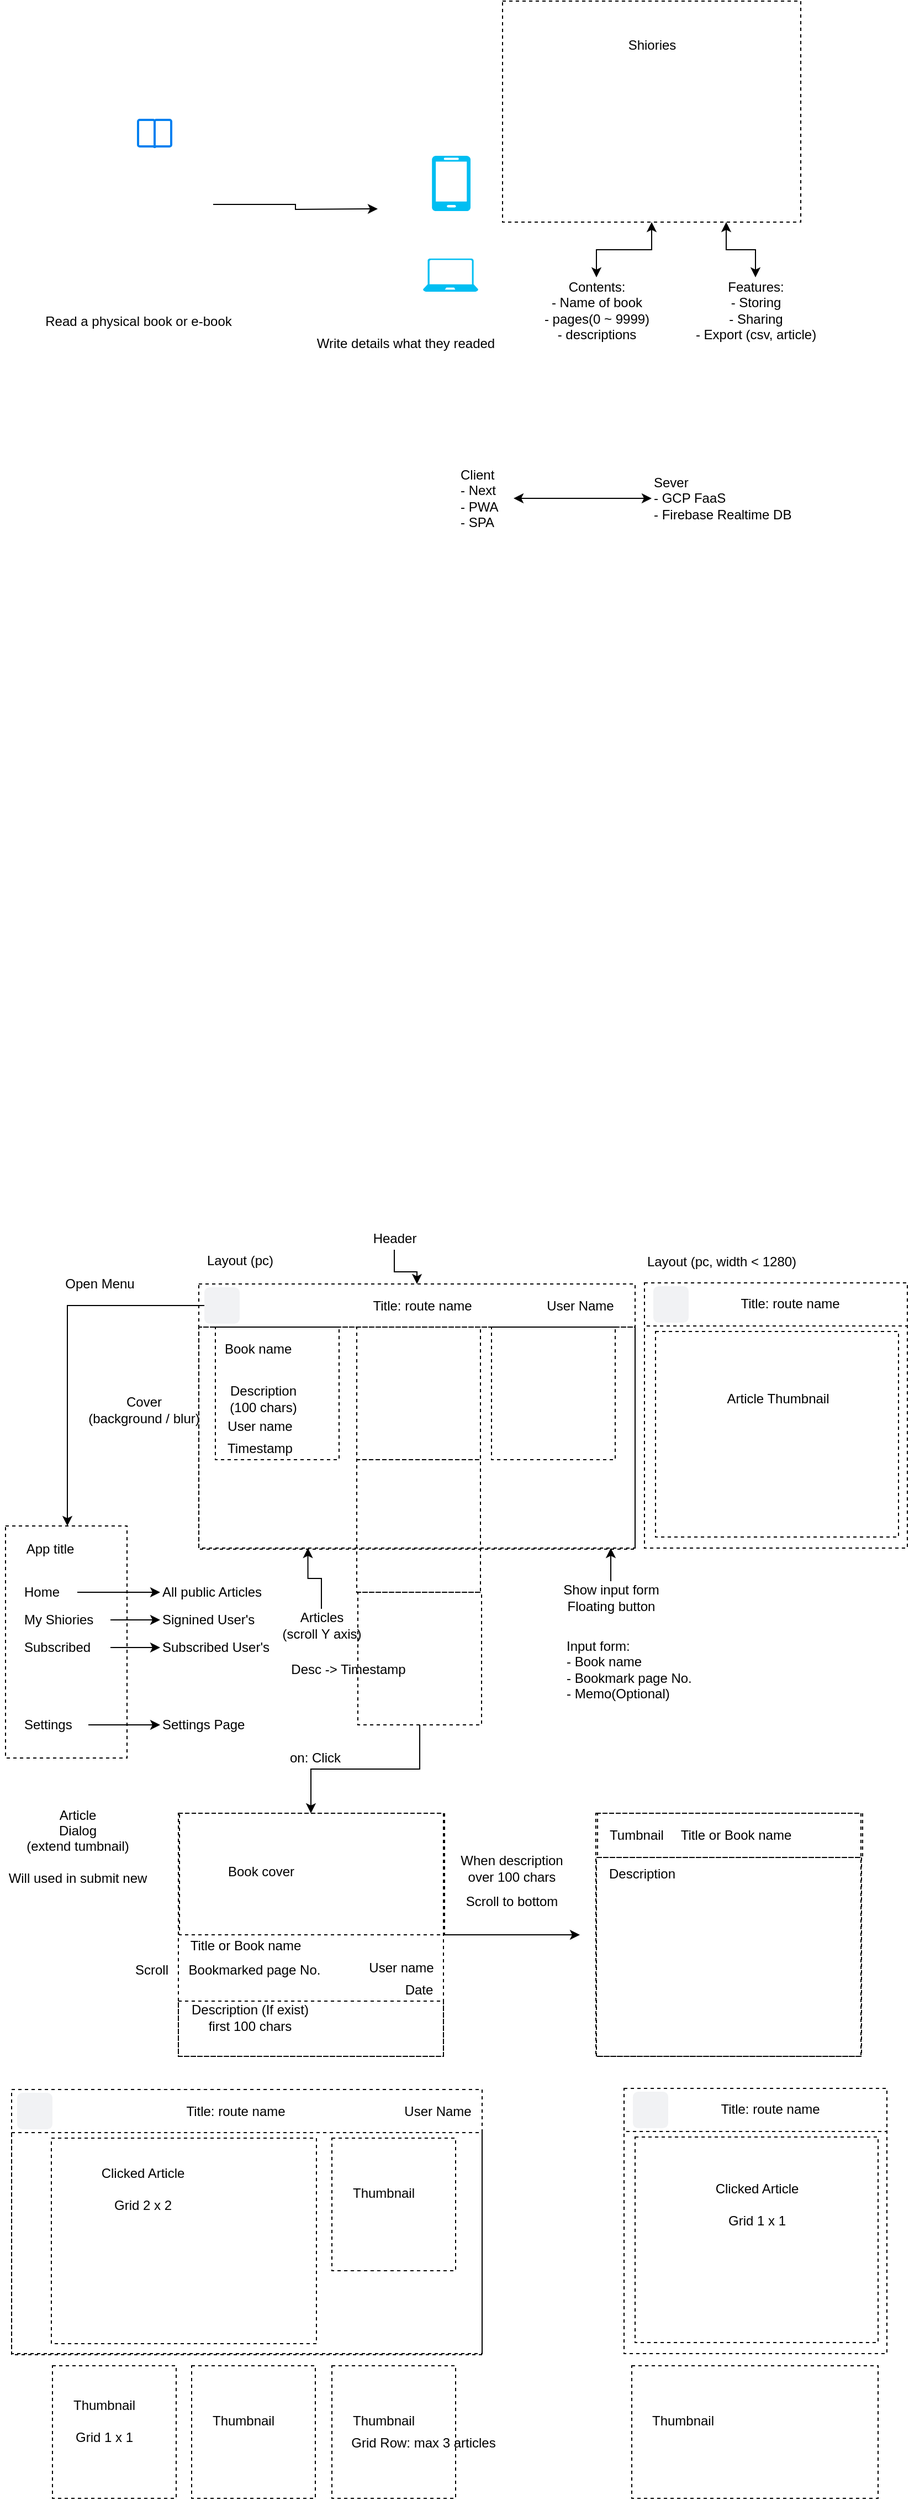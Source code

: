 <mxfile version="12.4.9" type="device"><diagram id="LQkuxb4kWdOoT01S96DT" name="Page-1"><mxGraphModel dx="872" dy="490" grid="1" gridSize="10" guides="1" tooltips="1" connect="1" arrows="1" fold="1" page="1" pageScale="1" pageWidth="827" pageHeight="1169" math="0" shadow="0"><root><mxCell id="0"/><mxCell id="1" parent="0"/><mxCell id="nf7mSpB3Maf9qHPxzLVQ-12" value="" style="whiteSpace=wrap;html=1;fillColor=none;dashed=1;" parent="1" vertex="1"><mxGeometry x="460" y="70" width="270" height="200" as="geometry"/></mxCell><mxCell id="nf7mSpB3Maf9qHPxzLVQ-4" value="" style="edgeStyle=orthogonalEdgeStyle;rounded=0;orthogonalLoop=1;jettySize=auto;html=1;entryX=-0.008;entryY=0.623;entryDx=0;entryDy=0;entryPerimeter=0;" parent="1" source="nf7mSpB3Maf9qHPxzLVQ-1" edge="1"><mxGeometry relative="1" as="geometry"><mxPoint x="347" y="258" as="targetPoint"/></mxGeometry></mxCell><mxCell id="nf7mSpB3Maf9qHPxzLVQ-1" value="" style="shape=image;html=1;verticalAlign=top;verticalLabelPosition=bottom;labelBackgroundColor=#ffffff;imageAspect=0;aspect=fixed;image=https://cdn4.iconfinder.com/data/icons/stick-figures-in-motion/100/stickfigure_27-128.png" parent="1" vertex="1"><mxGeometry x="70" y="190" width="128" height="128" as="geometry"/></mxCell><mxCell id="nf7mSpB3Maf9qHPxzLVQ-2" value="" style="html=1;verticalLabelPosition=bottom;align=center;labelBackgroundColor=#ffffff;verticalAlign=top;strokeWidth=2;strokeColor=#0080F0;shadow=0;dashed=0;shape=mxgraph.ios7.icons.book;" parent="1" vertex="1"><mxGeometry x="130" y="177.5" width="30" height="25.5" as="geometry"/></mxCell><mxCell id="nf7mSpB3Maf9qHPxzLVQ-6" value="Read a physical book or e-book" style="text;html=1;align=center;verticalAlign=middle;resizable=0;points=[];;autosize=1;" parent="1" vertex="1"><mxGeometry x="40" y="350" width="180" height="20" as="geometry"/></mxCell><mxCell id="nf7mSpB3Maf9qHPxzLVQ-7" value="" style="shape=image;html=1;verticalAlign=top;verticalLabelPosition=bottom;labelBackgroundColor=#ffffff;imageAspect=0;aspect=fixed;image=https://cdn3.iconfinder.com/data/icons/wpzoom-developer-icon-set/500/78-128.png" parent="1" vertex="1"><mxGeometry x="556" y="132" width="78" height="78" as="geometry"/></mxCell><mxCell id="nf7mSpB3Maf9qHPxzLVQ-8" value="" style="verticalLabelPosition=bottom;html=1;verticalAlign=top;align=center;strokeColor=none;fillColor=#00BEF2;shape=mxgraph.azure.mobile;pointerEvents=1;" parent="1" vertex="1"><mxGeometry x="396" y="210" width="35" height="50" as="geometry"/></mxCell><mxCell id="nf7mSpB3Maf9qHPxzLVQ-9" value="" style="verticalLabelPosition=bottom;html=1;verticalAlign=top;align=center;strokeColor=none;fillColor=#00BEF2;shape=mxgraph.azure.laptop;pointerEvents=1;" parent="1" vertex="1"><mxGeometry x="388" y="303" width="50" height="30" as="geometry"/></mxCell><mxCell id="nf7mSpB3Maf9qHPxzLVQ-10" value="Shiories" style="text;html=1;align=center;verticalAlign=middle;resizable=0;points=[];;autosize=1;" parent="1" vertex="1"><mxGeometry x="565" y="100" width="60" height="20" as="geometry"/></mxCell><mxCell id="nf7mSpB3Maf9qHPxzLVQ-11" value="Write details what they readed" style="text;html=1;align=center;verticalAlign=middle;resizable=0;points=[];;autosize=1;" parent="1" vertex="1"><mxGeometry x="282" y="370" width="180" height="20" as="geometry"/></mxCell><mxCell id="nf7mSpB3Maf9qHPxzLVQ-15" value="" style="edgeStyle=orthogonalEdgeStyle;rounded=0;orthogonalLoop=1;jettySize=auto;html=1;startArrow=classic;startFill=1;" parent="1" source="nf7mSpB3Maf9qHPxzLVQ-14" target="nf7mSpB3Maf9qHPxzLVQ-12" edge="1"><mxGeometry relative="1" as="geometry"/></mxCell><mxCell id="nf7mSpB3Maf9qHPxzLVQ-14" value="Contents:&lt;br&gt;- Name of book&lt;br&gt;- pages(0 ~ 9999)&lt;br&gt;- descriptions" style="text;html=1;align=center;verticalAlign=middle;resizable=0;points=[];;autosize=1;" parent="1" vertex="1"><mxGeometry x="490" y="320" width="110" height="60" as="geometry"/></mxCell><mxCell id="nf7mSpB3Maf9qHPxzLVQ-16" value="" style="edgeStyle=orthogonalEdgeStyle;rounded=0;orthogonalLoop=1;jettySize=auto;html=1;startArrow=classic;startFill=1;entryX=0.75;entryY=1;entryDx=0;entryDy=0;" parent="1" source="nf7mSpB3Maf9qHPxzLVQ-17" target="nf7mSpB3Maf9qHPxzLVQ-12" edge="1"><mxGeometry relative="1" as="geometry"><mxPoint x="605" y="280" as="targetPoint"/></mxGeometry></mxCell><mxCell id="nf7mSpB3Maf9qHPxzLVQ-17" value="Features:&lt;br&gt;- Storing&lt;br&gt;- Sharing&lt;br&gt;- Export (csv, article)" style="text;html=1;align=center;verticalAlign=middle;resizable=0;points=[];;autosize=1;" parent="1" vertex="1"><mxGeometry x="629" y="320" width="120" height="60" as="geometry"/></mxCell><mxCell id="nf7mSpB3Maf9qHPxzLVQ-20" value="" style="edgeStyle=orthogonalEdgeStyle;rounded=0;orthogonalLoop=1;jettySize=auto;html=1;startArrow=classic;startFill=1;" parent="1" source="nf7mSpB3Maf9qHPxzLVQ-18" target="nf7mSpB3Maf9qHPxzLVQ-19" edge="1"><mxGeometry relative="1" as="geometry"/></mxCell><mxCell id="nf7mSpB3Maf9qHPxzLVQ-18" value="Client&lt;br&gt;- Next&lt;br&gt;- PWA&lt;br&gt;- SPA" style="text;html=1;align=left;verticalAlign=middle;resizable=0;points=[];;autosize=1;" parent="1" vertex="1"><mxGeometry x="420" y="490" width="50" height="60" as="geometry"/></mxCell><mxCell id="nf7mSpB3Maf9qHPxzLVQ-19" value="Sever&lt;br&gt;- GCP FaaS&lt;br&gt;- Firebase Realtime DB" style="text;html=1;align=left;verticalAlign=middle;resizable=0;points=[];;autosize=1;" parent="1" vertex="1"><mxGeometry x="595" y="495" width="140" height="50" as="geometry"/></mxCell><mxCell id="nf7mSpB3Maf9qHPxzLVQ-21" value="" style="whiteSpace=wrap;html=1;dashed=1;fillColor=none;align=left;" parent="1" vertex="1"><mxGeometry x="185" y="1231" width="395" height="240" as="geometry"/></mxCell><mxCell id="nf7mSpB3Maf9qHPxzLVQ-22" value="Layout (pc)" style="text;html=1;align=center;verticalAlign=middle;resizable=0;points=[];;autosize=1;" parent="1" vertex="1"><mxGeometry x="182" y="1200" width="80" height="20" as="geometry"/></mxCell><mxCell id="nf7mSpB3Maf9qHPxzLVQ-25" value="" style="whiteSpace=wrap;html=1;dashed=1;fillColor=none;align=left;" parent="1" vertex="1"><mxGeometry x="185" y="1231" width="395" height="39" as="geometry"/></mxCell><mxCell id="nf7mSpB3Maf9qHPxzLVQ-28" value="" style="edgeStyle=orthogonalEdgeStyle;rounded=0;orthogonalLoop=1;jettySize=auto;html=1;startArrow=none;startFill=0;" parent="1" source="nf7mSpB3Maf9qHPxzLVQ-26" target="nf7mSpB3Maf9qHPxzLVQ-25" edge="1"><mxGeometry relative="1" as="geometry"/></mxCell><mxCell id="nf7mSpB3Maf9qHPxzLVQ-26" value="Header" style="text;html=1;align=center;verticalAlign=middle;resizable=0;points=[];;autosize=1;" parent="1" vertex="1"><mxGeometry x="337" y="1180" width="50" height="20" as="geometry"/></mxCell><mxCell id="nf7mSpB3Maf9qHPxzLVQ-27" value="" style="whiteSpace=wrap;html=1;dashed=1;fillColor=none;align=left;" parent="1" vertex="1"><mxGeometry x="185" y="1270" width="395" height="200" as="geometry"/></mxCell><mxCell id="nf7mSpB3Maf9qHPxzLVQ-31" value="" style="edgeStyle=orthogonalEdgeStyle;rounded=0;orthogonalLoop=1;jettySize=auto;html=1;startArrow=none;startFill=0;entryX=0.25;entryY=1;entryDx=0;entryDy=0;" parent="1" source="nf7mSpB3Maf9qHPxzLVQ-29" target="nf7mSpB3Maf9qHPxzLVQ-27" edge="1"><mxGeometry relative="1" as="geometry"><mxPoint x="290" y="1520" as="targetPoint"/></mxGeometry></mxCell><mxCell id="nf7mSpB3Maf9qHPxzLVQ-29" value="Articles&lt;br&gt;(scroll Y axis)" style="text;html=1;align=center;verticalAlign=middle;resizable=0;points=[];;autosize=1;" parent="1" vertex="1"><mxGeometry x="251" y="1525" width="90" height="30" as="geometry"/></mxCell><mxCell id="nf7mSpB3Maf9qHPxzLVQ-32" value="" style="whiteSpace=wrap;html=1;dashed=1;fillColor=none;align=left;" parent="1" vertex="1"><mxGeometry x="200" y="1270" width="112" height="120" as="geometry"/></mxCell><mxCell id="nf7mSpB3Maf9qHPxzLVQ-41" value="" style="edgeStyle=orthogonalEdgeStyle;rounded=0;orthogonalLoop=1;jettySize=auto;html=1;startArrow=none;startFill=0;" parent="1" source="nf7mSpB3Maf9qHPxzLVQ-34" target="nf7mSpB3Maf9qHPxzLVQ-40" edge="1"><mxGeometry relative="1" as="geometry"/></mxCell><mxCell id="nf7mSpB3Maf9qHPxzLVQ-34" value="" style="whiteSpace=wrap;html=1;dashed=1;fillColor=none;align=left;" parent="1" vertex="1"><mxGeometry x="329" y="1510" width="112" height="120" as="geometry"/></mxCell><mxCell id="nf7mSpB3Maf9qHPxzLVQ-101" value="" style="edgeStyle=orthogonalEdgeStyle;rounded=0;orthogonalLoop=1;jettySize=auto;html=1;startArrow=none;startFill=0;" parent="1" source="nf7mSpB3Maf9qHPxzLVQ-40" edge="1"><mxGeometry relative="1" as="geometry"><mxPoint x="530" y="1820" as="targetPoint"/></mxGeometry></mxCell><mxCell id="nf7mSpB3Maf9qHPxzLVQ-40" value="" style="whiteSpace=wrap;html=1;dashed=1;fillColor=none;align=left;" parent="1" vertex="1"><mxGeometry x="166.5" y="1710" width="240" height="220" as="geometry"/></mxCell><mxCell id="nf7mSpB3Maf9qHPxzLVQ-35" value="" style="whiteSpace=wrap;html=1;dashed=1;fillColor=none;align=left;" parent="1" vertex="1"><mxGeometry x="328" y="1270" width="112" height="120" as="geometry"/></mxCell><mxCell id="nf7mSpB3Maf9qHPxzLVQ-36" value="" style="whiteSpace=wrap;html=1;dashed=1;fillColor=none;align=left;" parent="1" vertex="1"><mxGeometry x="328" y="1390" width="112" height="120" as="geometry"/></mxCell><mxCell id="nf7mSpB3Maf9qHPxzLVQ-37" value="" style="whiteSpace=wrap;html=1;dashed=1;fillColor=none;align=left;" parent="1" vertex="1"><mxGeometry x="450" y="1270" width="112" height="120" as="geometry"/></mxCell><mxCell id="nf7mSpB3Maf9qHPxzLVQ-42" value="on: Click" style="text;html=1;align=center;verticalAlign=middle;resizable=0;points=[];;autosize=1;" parent="1" vertex="1"><mxGeometry x="260" y="1650" width="60" height="20" as="geometry"/></mxCell><mxCell id="nf7mSpB3Maf9qHPxzLVQ-43" value="Article&lt;br&gt;Dialog&lt;br&gt;(extend tumbnail)&lt;br&gt;&lt;br&gt;Will used in submit new" style="text;html=1;align=center;verticalAlign=middle;resizable=0;points=[];;autosize=1;" parent="1" vertex="1"><mxGeometry x="5" y="1700" width="140" height="80" as="geometry"/></mxCell><mxCell id="nf7mSpB3Maf9qHPxzLVQ-44" value="Book name&amp;nbsp;" style="text;html=1;align=center;verticalAlign=middle;resizable=0;points=[];;autosize=1;" parent="1" vertex="1"><mxGeometry x="200" y="1280" width="80" height="20" as="geometry"/></mxCell><mxCell id="nf7mSpB3Maf9qHPxzLVQ-45" value="Cover&lt;br&gt;(background / blur)" style="text;html=1;align=center;verticalAlign=middle;resizable=0;points=[];;autosize=1;" parent="1" vertex="1"><mxGeometry x="75" y="1330" width="120" height="30" as="geometry"/></mxCell><mxCell id="nf7mSpB3Maf9qHPxzLVQ-46" value="User name" style="text;html=1;align=center;verticalAlign=middle;resizable=0;points=[];;autosize=1;" parent="1" vertex="1"><mxGeometry x="205" y="1350" width="70" height="20" as="geometry"/></mxCell><mxCell id="nf7mSpB3Maf9qHPxzLVQ-48" value="Timestamp" style="text;html=1;align=center;verticalAlign=middle;resizable=0;points=[];;autosize=1;" parent="1" vertex="1"><mxGeometry x="205" y="1370" width="70" height="20" as="geometry"/></mxCell><mxCell id="nf7mSpB3Maf9qHPxzLVQ-49" value="Desc -&amp;gt; Timestamp" style="text;html=1;align=center;verticalAlign=middle;resizable=0;points=[];;autosize=1;" parent="1" vertex="1"><mxGeometry x="260" y="1570" width="120" height="20" as="geometry"/></mxCell><mxCell id="nf7mSpB3Maf9qHPxzLVQ-51" value="Description&lt;br&gt;(100 chars)" style="text;html=1;align=center;verticalAlign=middle;resizable=0;points=[];;autosize=1;" parent="1" vertex="1"><mxGeometry x="203" y="1320" width="80" height="30" as="geometry"/></mxCell><mxCell id="nf7mSpB3Maf9qHPxzLVQ-53" value="" style="whiteSpace=wrap;html=1;dashed=1;fillColor=none;align=left;" parent="1" vertex="1"><mxGeometry x="167.5" y="1710" width="240" height="110" as="geometry"/></mxCell><mxCell id="nf7mSpB3Maf9qHPxzLVQ-54" value="Title or Book name" style="text;html=1;align=center;verticalAlign=middle;resizable=0;points=[];;autosize=1;" parent="1" vertex="1"><mxGeometry x="166.5" y="1820" width="120" height="20" as="geometry"/></mxCell><mxCell id="nf7mSpB3Maf9qHPxzLVQ-68" value="" style="group" parent="1" vertex="1" connectable="0"><mxGeometry x="190" y="1234" width="32" height="33" as="geometry"/></mxCell><mxCell id="nf7mSpB3Maf9qHPxzLVQ-62" value="" style="rounded=1;align=left;fillColor=#F1F2F4;strokeColor=none;html=1;fontColor=#596780;fontSize=12;spacingLeft=26;dashed=1;" parent="nf7mSpB3Maf9qHPxzLVQ-68" vertex="1"><mxGeometry width="32" height="33" as="geometry"/></mxCell><mxCell id="nf7mSpB3Maf9qHPxzLVQ-65" value="" style="shape=image;html=1;verticalAlign=top;verticalLabelPosition=bottom;labelBackgroundColor=#ffffff;imageAspect=0;aspect=fixed;image=https://cdn0.iconfinder.com/data/icons/heroicons-ui/24/icon-menu-128.png;dashed=1;fillColor=none;align=left;" parent="nf7mSpB3Maf9qHPxzLVQ-68" vertex="1"><mxGeometry x="2.5" y="3" width="27" height="27" as="geometry"/></mxCell><mxCell id="nf7mSpB3Maf9qHPxzLVQ-69" value="User Name" style="text;html=1;align=center;verticalAlign=middle;resizable=0;points=[];;autosize=1;" parent="1" vertex="1"><mxGeometry x="490" y="1240.5" width="80" height="20" as="geometry"/></mxCell><mxCell id="nf7mSpB3Maf9qHPxzLVQ-71" value="Title: route name" style="text;html=1;align=center;verticalAlign=middle;resizable=0;points=[];;autosize=1;" parent="1" vertex="1"><mxGeometry x="332" y="1240.5" width="110" height="20" as="geometry"/></mxCell><mxCell id="nf7mSpB3Maf9qHPxzLVQ-73" value="Open Menu" style="text;html=1;align=center;verticalAlign=middle;resizable=0;points=[];;autosize=1;" parent="1" vertex="1"><mxGeometry x="55" y="1221" width="80" height="20" as="geometry"/></mxCell><mxCell id="nf7mSpB3Maf9qHPxzLVQ-77" value="" style="whiteSpace=wrap;html=1;dashed=1;fillColor=none;align=left;" parent="1" vertex="1"><mxGeometry x="10" y="1450" width="110" height="210" as="geometry"/></mxCell><mxCell id="nf7mSpB3Maf9qHPxzLVQ-78" value="" style="edgeStyle=orthogonalEdgeStyle;rounded=0;orthogonalLoop=1;jettySize=auto;html=1;startArrow=none;startFill=0;exitX=0;exitY=0.5;exitDx=0;exitDy=0;" parent="1" source="nf7mSpB3Maf9qHPxzLVQ-62" target="nf7mSpB3Maf9qHPxzLVQ-77" edge="1"><mxGeometry relative="1" as="geometry"><mxPoint x="122" y="1260.333" as="sourcePoint"/><mxPoint x="190.333" y="1230" as="targetPoint"/><Array as="points"><mxPoint x="66" y="1250"/></Array></mxGeometry></mxCell><mxCell id="nf7mSpB3Maf9qHPxzLVQ-79" value="App title" style="text;html=1;align=center;verticalAlign=middle;resizable=0;points=[];;autosize=1;" parent="1" vertex="1"><mxGeometry x="20" y="1461" width="60" height="20" as="geometry"/></mxCell><mxCell id="nf7mSpB3Maf9qHPxzLVQ-113" value="" style="edgeStyle=orthogonalEdgeStyle;rounded=0;orthogonalLoop=1;jettySize=auto;html=1;startArrow=none;startFill=0;" parent="1" source="nf7mSpB3Maf9qHPxzLVQ-80" target="nf7mSpB3Maf9qHPxzLVQ-112" edge="1"><mxGeometry relative="1" as="geometry"/></mxCell><mxCell id="nf7mSpB3Maf9qHPxzLVQ-80" value="Home" style="text;html=1;align=left;verticalAlign=middle;resizable=0;points=[];;autosize=1;" parent="1" vertex="1"><mxGeometry x="25" y="1500" width="50" height="20" as="geometry"/></mxCell><mxCell id="nf7mSpB3Maf9qHPxzLVQ-112" value="All public Articles" style="text;html=1;align=left;verticalAlign=middle;resizable=0;points=[];;autosize=1;" parent="1" vertex="1"><mxGeometry x="150" y="1500" width="110" height="20" as="geometry"/></mxCell><mxCell id="nf7mSpB3Maf9qHPxzLVQ-84" value="Book cover" style="text;html=1;align=center;verticalAlign=middle;resizable=0;points=[];;autosize=1;" parent="1" vertex="1"><mxGeometry x="200.5" y="1753" width="80" height="20" as="geometry"/></mxCell><mxCell id="nf7mSpB3Maf9qHPxzLVQ-85" value="User name" style="text;html=1;align=center;verticalAlign=middle;resizable=0;points=[];;autosize=1;" parent="1" vertex="1"><mxGeometry x="332.5" y="1840" width="70" height="20" as="geometry"/></mxCell><mxCell id="nf7mSpB3Maf9qHPxzLVQ-86" value="Date" style="text;html=1;align=center;verticalAlign=middle;resizable=0;points=[];;autosize=1;" parent="1" vertex="1"><mxGeometry x="363.5" y="1860" width="40" height="20" as="geometry"/></mxCell><mxCell id="nf7mSpB3Maf9qHPxzLVQ-88" value="" style="whiteSpace=wrap;html=1;dashed=1;fillColor=none;align=left;" parent="1" vertex="1"><mxGeometry x="166.5" y="1880" width="240" height="50" as="geometry"/></mxCell><mxCell id="nf7mSpB3Maf9qHPxzLVQ-89" value="Scroll" style="text;html=1;align=center;verticalAlign=middle;resizable=0;points=[];;autosize=1;" parent="1" vertex="1"><mxGeometry x="116.5" y="1842" width="50" height="20" as="geometry"/></mxCell><mxCell id="nf7mSpB3Maf9qHPxzLVQ-90" value="Description (If exist)&lt;br&gt;first 100 chars" style="text;html=1;align=center;verticalAlign=middle;resizable=0;points=[];;autosize=1;" parent="1" vertex="1"><mxGeometry x="170.5" y="1880" width="120" height="30" as="geometry"/></mxCell><mxCell id="nf7mSpB3Maf9qHPxzLVQ-91" value="" style="whiteSpace=wrap;html=1;dashed=1;fillColor=none;align=left;" parent="1" vertex="1"><mxGeometry x="544.5" y="1710" width="240" height="220" as="geometry"/></mxCell><mxCell id="nf7mSpB3Maf9qHPxzLVQ-92" value="" style="whiteSpace=wrap;html=1;dashed=1;fillColor=none;align=left;" parent="1" vertex="1"><mxGeometry x="546" y="1710" width="240" height="40" as="geometry"/></mxCell><mxCell id="nf7mSpB3Maf9qHPxzLVQ-93" value="Title or Book name" style="text;html=1;align=center;verticalAlign=middle;resizable=0;points=[];;autosize=1;" parent="1" vertex="1"><mxGeometry x="611" y="1720" width="120" height="20" as="geometry"/></mxCell><mxCell id="nf7mSpB3Maf9qHPxzLVQ-94" value="Tumbnail" style="text;html=1;align=center;verticalAlign=middle;resizable=0;points=[];;autosize=1;" parent="1" vertex="1"><mxGeometry x="551" y="1720" width="60" height="20" as="geometry"/></mxCell><mxCell id="nf7mSpB3Maf9qHPxzLVQ-97" value="" style="whiteSpace=wrap;html=1;dashed=1;fillColor=none;align=left;" parent="1" vertex="1"><mxGeometry x="545" y="1750" width="240" height="180" as="geometry"/></mxCell><mxCell id="nf7mSpB3Maf9qHPxzLVQ-98" value="Description" style="text;html=1;align=center;verticalAlign=middle;resizable=0;points=[];;autosize=1;" parent="1" vertex="1"><mxGeometry x="546" y="1755" width="80" height="20" as="geometry"/></mxCell><mxCell id="nf7mSpB3Maf9qHPxzLVQ-99" value="Scroll to bottom" style="text;html=1;align=center;verticalAlign=middle;resizable=0;points=[];;autosize=1;" parent="1" vertex="1"><mxGeometry x="417.5" y="1780" width="100" height="20" as="geometry"/></mxCell><mxCell id="nf7mSpB3Maf9qHPxzLVQ-102" value="" style="shape=image;html=1;verticalAlign=top;verticalLabelPosition=bottom;labelBackgroundColor=#ffffff;imageAspect=0;aspect=fixed;image=https://cdn3.iconfinder.com/data/icons/eightyshades/512/18_Close-128.png;dashed=1;fillColor=none;align=left;" parent="1" vertex="1"><mxGeometry x="378.5" y="1712" width="28" height="28" as="geometry"/></mxCell><mxCell id="nf7mSpB3Maf9qHPxzLVQ-103" value="" style="shape=image;html=1;verticalAlign=top;verticalLabelPosition=bottom;labelBackgroundColor=#ffffff;imageAspect=0;aspect=fixed;image=https://cdn3.iconfinder.com/data/icons/eightyshades/512/18_Close-128.png;dashed=1;fillColor=none;align=left;" parent="1" vertex="1"><mxGeometry x="756.5" y="1712" width="28" height="28" as="geometry"/></mxCell><mxCell id="nf7mSpB3Maf9qHPxzLVQ-117" value="" style="edgeStyle=orthogonalEdgeStyle;rounded=0;orthogonalLoop=1;jettySize=auto;html=1;startArrow=none;startFill=0;" parent="1" source="nf7mSpB3Maf9qHPxzLVQ-104" target="nf7mSpB3Maf9qHPxzLVQ-116" edge="1"><mxGeometry relative="1" as="geometry"/></mxCell><mxCell id="nf7mSpB3Maf9qHPxzLVQ-104" value="Subscribed" style="text;html=1;align=left;verticalAlign=middle;resizable=0;points=[];;autosize=1;" parent="1" vertex="1"><mxGeometry x="25" y="1550" width="80" height="20" as="geometry"/></mxCell><mxCell id="nf7mSpB3Maf9qHPxzLVQ-116" value="Subscribed User's" style="text;html=1;align=left;verticalAlign=middle;resizable=0;points=[];;autosize=1;" parent="1" vertex="1"><mxGeometry x="150" y="1550" width="110" height="20" as="geometry"/></mxCell><mxCell id="nf7mSpB3Maf9qHPxzLVQ-115" value="" style="edgeStyle=orthogonalEdgeStyle;rounded=0;orthogonalLoop=1;jettySize=auto;html=1;startArrow=none;startFill=0;" parent="1" source="nf7mSpB3Maf9qHPxzLVQ-106" target="nf7mSpB3Maf9qHPxzLVQ-114" edge="1"><mxGeometry relative="1" as="geometry"/></mxCell><mxCell id="nf7mSpB3Maf9qHPxzLVQ-106" value="My Shiories" style="text;html=1;align=left;verticalAlign=middle;resizable=0;points=[];;autosize=1;" parent="1" vertex="1"><mxGeometry x="25" y="1525" width="80" height="20" as="geometry"/></mxCell><mxCell id="nf7mSpB3Maf9qHPxzLVQ-114" value="Signined User's" style="text;html=1;align=left;verticalAlign=middle;resizable=0;points=[];;autosize=1;" parent="1" vertex="1"><mxGeometry x="150" y="1525" width="100" height="20" as="geometry"/></mxCell><mxCell id="nf7mSpB3Maf9qHPxzLVQ-109" value="" style="shape=image;html=1;verticalAlign=top;verticalLabelPosition=bottom;labelBackgroundColor=#ffffff;imageAspect=0;aspect=fixed;image=https://cdn0.iconfinder.com/data/icons/heroicons-ui/24/icon-search-128.png;dashed=1;fillColor=none;align=left;" parent="1" vertex="1"><mxGeometry x="457" y="1240.5" width="26" height="26" as="geometry"/></mxCell><mxCell id="nf7mSpB3Maf9qHPxzLVQ-121" value="" style="edgeStyle=orthogonalEdgeStyle;rounded=0;orthogonalLoop=1;jettySize=auto;html=1;startArrow=none;startFill=0;" parent="1" source="nf7mSpB3Maf9qHPxzLVQ-110" target="nf7mSpB3Maf9qHPxzLVQ-120" edge="1"><mxGeometry relative="1" as="geometry"/></mxCell><mxCell id="nf7mSpB3Maf9qHPxzLVQ-110" value="Settings" style="text;html=1;align=left;verticalAlign=middle;resizable=0;points=[];;autosize=1;" parent="1" vertex="1"><mxGeometry x="25" y="1620" width="60" height="20" as="geometry"/></mxCell><mxCell id="nf7mSpB3Maf9qHPxzLVQ-120" value="Settings Page" style="text;html=1;align=left;verticalAlign=middle;resizable=0;points=[];;autosize=1;" parent="1" vertex="1"><mxGeometry x="150" y="1620" width="90" height="20" as="geometry"/></mxCell><mxCell id="nf7mSpB3Maf9qHPxzLVQ-122" value="" style="whiteSpace=wrap;html=1;dashed=1;fillColor=none;align=left;" parent="1" vertex="1"><mxGeometry x="15.5" y="1960" width="426" height="240" as="geometry"/></mxCell><mxCell id="nf7mSpB3Maf9qHPxzLVQ-123" value="" style="whiteSpace=wrap;html=1;dashed=1;fillColor=none;align=left;" parent="1" vertex="1"><mxGeometry x="15.5" y="1960" width="426" height="39" as="geometry"/></mxCell><mxCell id="nf7mSpB3Maf9qHPxzLVQ-124" value="" style="whiteSpace=wrap;html=1;dashed=1;fillColor=none;align=left;" parent="1" vertex="1"><mxGeometry x="15.5" y="1999" width="426" height="200" as="geometry"/></mxCell><mxCell id="nf7mSpB3Maf9qHPxzLVQ-125" value="" style="whiteSpace=wrap;html=1;dashed=1;fillColor=none;align=left;" parent="1" vertex="1"><mxGeometry x="52.5" y="2210" width="112" height="120" as="geometry"/></mxCell><mxCell id="nf7mSpB3Maf9qHPxzLVQ-126" value="" style="whiteSpace=wrap;html=1;dashed=1;fillColor=none;align=left;" parent="1" vertex="1"><mxGeometry x="51.5" y="2004" width="240" height="186" as="geometry"/></mxCell><mxCell id="nf7mSpB3Maf9qHPxzLVQ-132" value="" style="group" parent="1" vertex="1" connectable="0"><mxGeometry x="20.5" y="1963" width="32" height="33" as="geometry"/></mxCell><mxCell id="nf7mSpB3Maf9qHPxzLVQ-133" value="" style="rounded=1;align=left;fillColor=#F1F2F4;strokeColor=none;html=1;fontColor=#596780;fontSize=12;spacingLeft=26;dashed=1;" parent="nf7mSpB3Maf9qHPxzLVQ-132" vertex="1"><mxGeometry width="32" height="33" as="geometry"/></mxCell><mxCell id="nf7mSpB3Maf9qHPxzLVQ-134" value="" style="shape=image;html=1;verticalAlign=top;verticalLabelPosition=bottom;labelBackgroundColor=#ffffff;imageAspect=0;aspect=fixed;image=https://cdn0.iconfinder.com/data/icons/heroicons-ui/24/icon-menu-128.png;dashed=1;fillColor=none;align=left;" parent="nf7mSpB3Maf9qHPxzLVQ-132" vertex="1"><mxGeometry x="2.5" y="3" width="27" height="27" as="geometry"/></mxCell><mxCell id="nf7mSpB3Maf9qHPxzLVQ-135" value="User Name" style="text;html=1;align=center;verticalAlign=middle;resizable=0;points=[];;autosize=1;" parent="1" vertex="1"><mxGeometry x="360.5" y="1969.5" width="80" height="20" as="geometry"/></mxCell><mxCell id="nf7mSpB3Maf9qHPxzLVQ-136" value="Title: route name" style="text;html=1;align=center;verticalAlign=middle;resizable=0;points=[];;autosize=1;" parent="1" vertex="1"><mxGeometry x="162.5" y="1969.5" width="110" height="20" as="geometry"/></mxCell><mxCell id="nf7mSpB3Maf9qHPxzLVQ-137" value="" style="shape=image;html=1;verticalAlign=top;verticalLabelPosition=bottom;labelBackgroundColor=#ffffff;imageAspect=0;aspect=fixed;image=https://cdn0.iconfinder.com/data/icons/heroicons-ui/24/icon-search-128.png;dashed=1;fillColor=none;align=left;" parent="1" vertex="1"><mxGeometry x="327.5" y="1969.5" width="26" height="26" as="geometry"/></mxCell><mxCell id="nf7mSpB3Maf9qHPxzLVQ-138" value="Thumbnail&lt;br&gt;&lt;br&gt;Grid 1 x 1" style="text;html=1;align=center;verticalAlign=middle;resizable=0;points=[];;autosize=1;" parent="1" vertex="1"><mxGeometry x="63.5" y="2235" width="70" height="50" as="geometry"/></mxCell><mxCell id="nf7mSpB3Maf9qHPxzLVQ-139" value="" style="whiteSpace=wrap;html=1;dashed=1;fillColor=none;align=left;" parent="1" vertex="1"><mxGeometry x="178.5" y="2210" width="112" height="120" as="geometry"/></mxCell><mxCell id="nf7mSpB3Maf9qHPxzLVQ-140" value="Thumbnail" style="text;html=1;align=center;verticalAlign=middle;resizable=0;points=[];;autosize=1;" parent="1" vertex="1"><mxGeometry x="189.5" y="2250" width="70" height="20" as="geometry"/></mxCell><mxCell id="nf7mSpB3Maf9qHPxzLVQ-141" value="" style="whiteSpace=wrap;html=1;dashed=1;fillColor=none;align=left;" parent="1" vertex="1"><mxGeometry x="305.5" y="2004" width="112" height="120" as="geometry"/></mxCell><mxCell id="nf7mSpB3Maf9qHPxzLVQ-142" value="Thumbnail" style="text;html=1;align=center;verticalAlign=middle;resizable=0;points=[];;autosize=1;" parent="1" vertex="1"><mxGeometry x="316.5" y="2044" width="70" height="20" as="geometry"/></mxCell><mxCell id="nf7mSpB3Maf9qHPxzLVQ-143" value="Clicked Article&lt;br&gt;&lt;br&gt;Grid 2 x 2" style="text;html=1;align=center;verticalAlign=middle;resizable=0;points=[];;autosize=1;" parent="1" vertex="1"><mxGeometry x="88.5" y="2025" width="90" height="50" as="geometry"/></mxCell><mxCell id="nf7mSpB3Maf9qHPxzLVQ-144" value="" style="whiteSpace=wrap;html=1;dashed=1;fillColor=none;align=left;" parent="1" vertex="1"><mxGeometry x="305.5" y="2210" width="112" height="120" as="geometry"/></mxCell><mxCell id="nf7mSpB3Maf9qHPxzLVQ-145" value="Thumbnail" style="text;html=1;align=center;verticalAlign=middle;resizable=0;points=[];;autosize=1;" parent="1" vertex="1"><mxGeometry x="316.5" y="2250" width="70" height="20" as="geometry"/></mxCell><mxCell id="nf7mSpB3Maf9qHPxzLVQ-146" value="Grid Row: max 3 articles" style="text;html=1;align=center;verticalAlign=middle;resizable=0;points=[];;autosize=1;" parent="1" vertex="1"><mxGeometry x="313" y="2270" width="150" height="20" as="geometry"/></mxCell><mxCell id="nf7mSpB3Maf9qHPxzLVQ-147" value="" style="whiteSpace=wrap;html=1;dashed=1;fillColor=none;align=left;" parent="1" vertex="1"><mxGeometry x="570" y="1959" width="238" height="240" as="geometry"/></mxCell><mxCell id="nf7mSpB3Maf9qHPxzLVQ-148" value="" style="whiteSpace=wrap;html=1;dashed=1;fillColor=none;align=left;" parent="1" vertex="1"><mxGeometry x="570" y="1959" width="238" height="39" as="geometry"/></mxCell><mxCell id="nf7mSpB3Maf9qHPxzLVQ-150" value="" style="whiteSpace=wrap;html=1;dashed=1;fillColor=none;align=left;" parent="1" vertex="1"><mxGeometry x="580" y="2003" width="220" height="186" as="geometry"/></mxCell><mxCell id="nf7mSpB3Maf9qHPxzLVQ-151" value="" style="group" parent="1" vertex="1" connectable="0"><mxGeometry x="578" y="1962" width="32" height="33" as="geometry"/></mxCell><mxCell id="nf7mSpB3Maf9qHPxzLVQ-152" value="" style="rounded=1;align=left;fillColor=#F1F2F4;strokeColor=none;html=1;fontColor=#596780;fontSize=12;spacingLeft=26;dashed=1;" parent="nf7mSpB3Maf9qHPxzLVQ-151" vertex="1"><mxGeometry width="32" height="33" as="geometry"/></mxCell><mxCell id="nf7mSpB3Maf9qHPxzLVQ-153" value="" style="shape=image;html=1;verticalAlign=top;verticalLabelPosition=bottom;labelBackgroundColor=#ffffff;imageAspect=0;aspect=fixed;image=https://cdn0.iconfinder.com/data/icons/heroicons-ui/24/icon-menu-128.png;dashed=1;fillColor=none;align=left;" parent="nf7mSpB3Maf9qHPxzLVQ-151" vertex="1"><mxGeometry x="2.5" y="3" width="27" height="27" as="geometry"/></mxCell><mxCell id="nf7mSpB3Maf9qHPxzLVQ-155" value="Title: route name" style="text;html=1;align=center;verticalAlign=middle;resizable=0;points=[];;autosize=1;" parent="1" vertex="1"><mxGeometry x="646.5" y="1968" width="110" height="20" as="geometry"/></mxCell><mxCell id="nf7mSpB3Maf9qHPxzLVQ-156" value="" style="shape=image;html=1;verticalAlign=top;verticalLabelPosition=bottom;labelBackgroundColor=#ffffff;imageAspect=0;aspect=fixed;image=https://cdn0.iconfinder.com/data/icons/heroicons-ui/24/icon-search-128.png;dashed=1;fillColor=none;align=left;" parent="1" vertex="1"><mxGeometry x="773" y="1965" width="26" height="26" as="geometry"/></mxCell><mxCell id="nf7mSpB3Maf9qHPxzLVQ-157" value="" style="whiteSpace=wrap;html=1;dashed=1;fillColor=none;align=left;" parent="1" vertex="1"><mxGeometry x="577" y="2210" width="223" height="120" as="geometry"/></mxCell><mxCell id="nf7mSpB3Maf9qHPxzLVQ-158" value="Thumbnail" style="text;html=1;align=center;verticalAlign=middle;resizable=0;points=[];;autosize=1;" parent="1" vertex="1"><mxGeometry x="588" y="2250" width="70" height="20" as="geometry"/></mxCell><mxCell id="nf7mSpB3Maf9qHPxzLVQ-159" value="Clicked Article&lt;br&gt;&lt;br&gt;Grid 1 x 1" style="text;html=1;align=center;verticalAlign=middle;resizable=0;points=[];;autosize=1;" parent="1" vertex="1"><mxGeometry x="645" y="2039" width="90" height="50" as="geometry"/></mxCell><mxCell id="nf7mSpB3Maf9qHPxzLVQ-163" value="" style="whiteSpace=wrap;html=1;dashed=1;fillColor=none;align=left;" parent="1" vertex="1"><mxGeometry x="588.5" y="1230" width="238" height="240" as="geometry"/></mxCell><mxCell id="nf7mSpB3Maf9qHPxzLVQ-164" value="" style="whiteSpace=wrap;html=1;dashed=1;fillColor=none;align=left;" parent="1" vertex="1"><mxGeometry x="588.5" y="1230" width="238" height="39" as="geometry"/></mxCell><mxCell id="nf7mSpB3Maf9qHPxzLVQ-165" value="" style="whiteSpace=wrap;html=1;dashed=1;fillColor=none;align=left;" parent="1" vertex="1"><mxGeometry x="598.5" y="1274" width="220" height="186" as="geometry"/></mxCell><mxCell id="nf7mSpB3Maf9qHPxzLVQ-166" value="" style="group" parent="1" vertex="1" connectable="0"><mxGeometry x="596.5" y="1233" width="32" height="33" as="geometry"/></mxCell><mxCell id="nf7mSpB3Maf9qHPxzLVQ-167" value="" style="rounded=1;align=left;fillColor=#F1F2F4;strokeColor=none;html=1;fontColor=#596780;fontSize=12;spacingLeft=26;dashed=1;" parent="nf7mSpB3Maf9qHPxzLVQ-166" vertex="1"><mxGeometry width="32" height="33" as="geometry"/></mxCell><mxCell id="nf7mSpB3Maf9qHPxzLVQ-168" value="" style="shape=image;html=1;verticalAlign=top;verticalLabelPosition=bottom;labelBackgroundColor=#ffffff;imageAspect=0;aspect=fixed;image=https://cdn0.iconfinder.com/data/icons/heroicons-ui/24/icon-menu-128.png;dashed=1;fillColor=none;align=left;" parent="nf7mSpB3Maf9qHPxzLVQ-166" vertex="1"><mxGeometry x="2.5" y="3" width="27" height="27" as="geometry"/></mxCell><mxCell id="nf7mSpB3Maf9qHPxzLVQ-169" value="Title: route name" style="text;html=1;align=center;verticalAlign=middle;resizable=0;points=[];;autosize=1;" parent="1" vertex="1"><mxGeometry x="665" y="1239" width="110" height="20" as="geometry"/></mxCell><mxCell id="nf7mSpB3Maf9qHPxzLVQ-170" value="" style="shape=image;html=1;verticalAlign=top;verticalLabelPosition=bottom;labelBackgroundColor=#ffffff;imageAspect=0;aspect=fixed;image=https://cdn0.iconfinder.com/data/icons/heroicons-ui/24/icon-search-128.png;dashed=1;fillColor=none;align=left;" parent="1" vertex="1"><mxGeometry x="791.5" y="1236" width="26" height="26" as="geometry"/></mxCell><mxCell id="nf7mSpB3Maf9qHPxzLVQ-171" value="Article Thumbnail" style="text;html=1;align=center;verticalAlign=middle;resizable=0;points=[];;autosize=1;" parent="1" vertex="1"><mxGeometry x="653.5" y="1325" width="110" height="20" as="geometry"/></mxCell><mxCell id="nf7mSpB3Maf9qHPxzLVQ-172" value="Layout (pc, width &amp;lt; 1280)" style="text;html=1;align=center;verticalAlign=middle;resizable=0;points=[];;autosize=1;" parent="1" vertex="1"><mxGeometry x="583" y="1201" width="150" height="20" as="geometry"/></mxCell><mxCell id="nf7mSpB3Maf9qHPxzLVQ-174" value="" style="shape=image;html=1;verticalAlign=top;verticalLabelPosition=bottom;labelBackgroundColor=#ffffff;imageAspect=0;aspect=fixed;image=https://cdn0.iconfinder.com/data/icons/heroicons-ui/24/icon-file-plus-128.png;dashed=1;fillColor=none;align=left;" parent="1" vertex="1"><mxGeometry x="538" y="1430" width="40" height="40" as="geometry"/></mxCell><mxCell id="nf7mSpB3Maf9qHPxzLVQ-176" value="" style="edgeStyle=orthogonalEdgeStyle;rounded=0;orthogonalLoop=1;jettySize=auto;html=1;startArrow=none;startFill=0;" parent="1" source="nf7mSpB3Maf9qHPxzLVQ-175" target="nf7mSpB3Maf9qHPxzLVQ-174" edge="1"><mxGeometry relative="1" as="geometry"/></mxCell><mxCell id="nf7mSpB3Maf9qHPxzLVQ-175" value="Show input form&lt;br&gt;Floating button" style="text;html=1;align=center;verticalAlign=middle;resizable=0;points=[];;autosize=1;" parent="1" vertex="1"><mxGeometry x="508" y="1500" width="100" height="30" as="geometry"/></mxCell><mxCell id="Z7lwbPx1AVFfIkaK4ZpH-1" value="Bookmarked page No." style="text;html=1;align=center;verticalAlign=middle;resizable=0;points=[];;autosize=1;" vertex="1" parent="1"><mxGeometry x="169.5" y="1842" width="130" height="20" as="geometry"/></mxCell><mxCell id="Z7lwbPx1AVFfIkaK4ZpH-2" value="When description&lt;br&gt;over 100 chars" style="text;html=1;align=center;verticalAlign=middle;resizable=0;points=[];autosize=1;" vertex="1" parent="1"><mxGeometry x="412.5" y="1745" width="110" height="30" as="geometry"/></mxCell><mxCell id="Z7lwbPx1AVFfIkaK4ZpH-3" value="Input form:&lt;br&gt;- Book name&lt;br&gt;- Bookmark page No.&lt;br&gt;&lt;div&gt;&lt;span&gt;- Memo(Optional)&lt;/span&gt;&lt;/div&gt;" style="text;html=1;align=left;verticalAlign=middle;resizable=0;points=[];autosize=1;" vertex="1" parent="1"><mxGeometry x="516" y="1550" width="130" height="60" as="geometry"/></mxCell></root></mxGraphModel></diagram></mxfile>